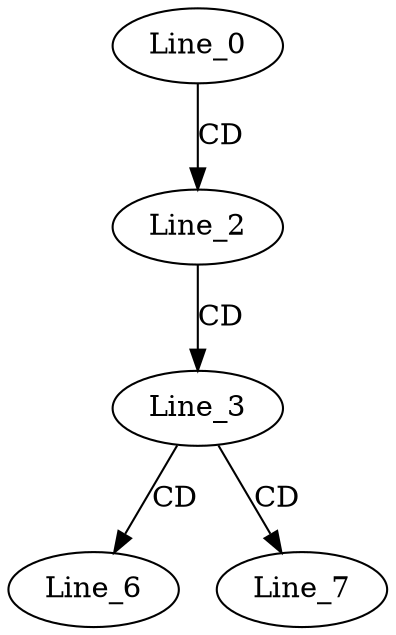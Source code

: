 digraph G {
  Line_0;
  Line_2;
  Line_3;
  Line_6;
  Line_7;
  Line_0 -> Line_2 [ label="CD" ];
  Line_2 -> Line_3 [ label="CD" ];
  Line_3 -> Line_6 [ label="CD" ];
  Line_3 -> Line_7 [ label="CD" ];
}
